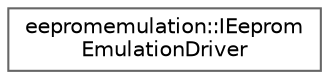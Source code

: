 digraph "Graphical Class Hierarchy"
{
 // LATEX_PDF_SIZE
  bgcolor="transparent";
  edge [fontname=Helvetica,fontsize=10,labelfontname=Helvetica,labelfontsize=10];
  node [fontname=Helvetica,fontsize=10,shape=box,height=0.2,width=0.4];
  rankdir="LR";
  Node0 [id="Node000000",label="eepromemulation::IEeprom\lEmulationDriver",height=0.2,width=0.4,color="grey40", fillcolor="white", style="filled",URL="$db/ddc/classeepromemulation_1_1IEepromEmulationDriver.html",tooltip=" "];
}
